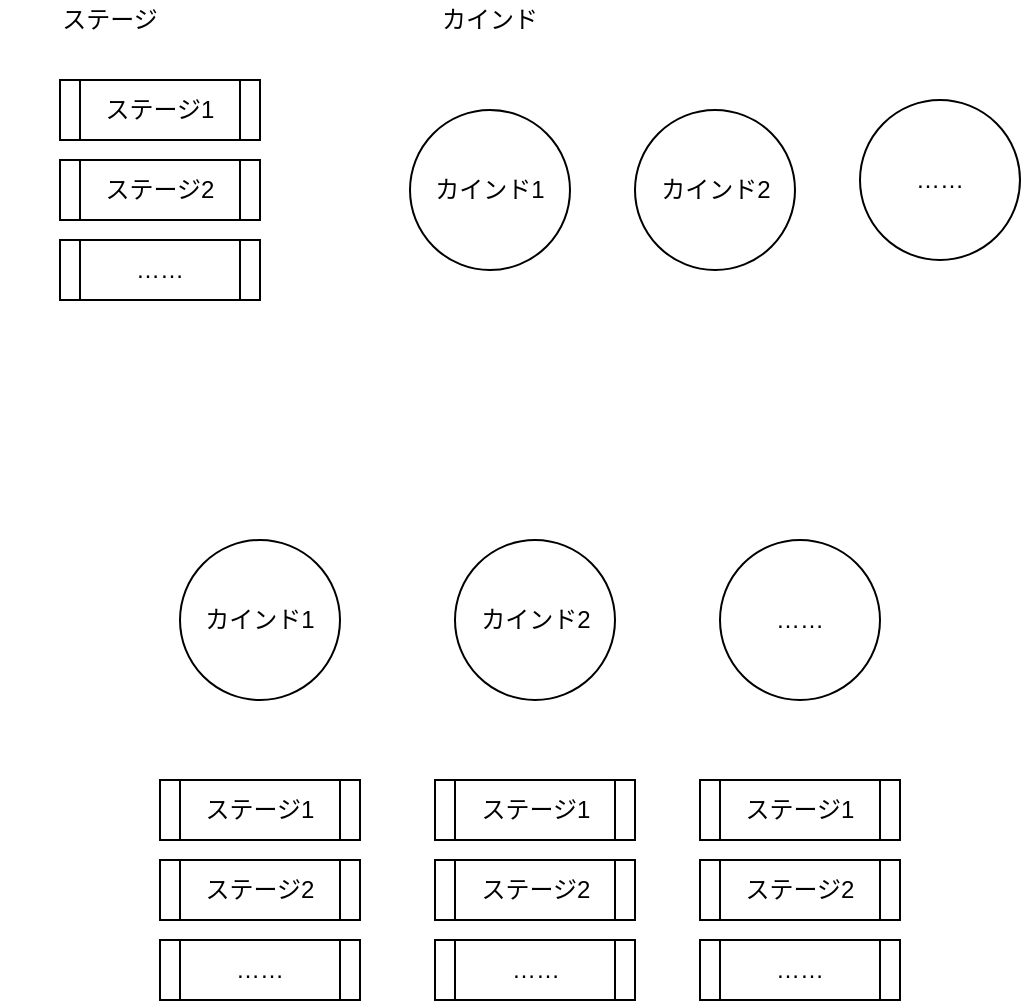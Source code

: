<mxfile pages="1" version="11.2.5" type="device"><diagram id="wWq3qrdDJ1bjG1FTIKyM" name="Page-1"><mxGraphModel dx="1086" dy="808" grid="1" gridSize="10" guides="1" tooltips="1" connect="1" arrows="1" fold="1" page="1" pageScale="1" pageWidth="827" pageHeight="1169" math="0" shadow="0"><root><mxCell id="0"/><mxCell id="1" parent="0"/><mxCell id="hKxNFwfVw3azLeHG8uVL-1" value="ステージ" style="text;html=1;strokeColor=none;fillColor=none;align=center;verticalAlign=middle;whiteSpace=wrap;rounded=0;" parent="1" vertex="1"><mxGeometry x="50" y="30" width="110" height="20" as="geometry"/></mxCell><mxCell id="hKxNFwfVw3azLeHG8uVL-2" value="ステージ1" style="shape=process;whiteSpace=wrap;html=1;backgroundOutline=1;" parent="1" vertex="1"><mxGeometry x="80" y="70" width="100" height="30" as="geometry"/></mxCell><mxCell id="hKxNFwfVw3azLeHG8uVL-3" value="ステージ2" style="shape=process;whiteSpace=wrap;html=1;backgroundOutline=1;" parent="1" vertex="1"><mxGeometry x="80" y="110" width="100" height="30" as="geometry"/></mxCell><mxCell id="hKxNFwfVw3azLeHG8uVL-4" value="……" style="shape=process;whiteSpace=wrap;html=1;backgroundOutline=1;" parent="1" vertex="1"><mxGeometry x="80" y="150" width="100" height="30" as="geometry"/></mxCell><mxCell id="hKxNFwfVw3azLeHG8uVL-5" value="カインド" style="text;html=1;strokeColor=none;fillColor=none;align=center;verticalAlign=middle;whiteSpace=wrap;rounded=0;" parent="1" vertex="1"><mxGeometry x="240" y="30" width="110" height="20" as="geometry"/></mxCell><mxCell id="hKxNFwfVw3azLeHG8uVL-6" value="カインド1" style="ellipse;whiteSpace=wrap;html=1;aspect=fixed;" parent="1" vertex="1"><mxGeometry x="255" y="85" width="80" height="80" as="geometry"/></mxCell><mxCell id="hKxNFwfVw3azLeHG8uVL-7" value="カインド2" style="ellipse;whiteSpace=wrap;html=1;aspect=fixed;" parent="1" vertex="1"><mxGeometry x="367.5" y="85" width="80" height="80" as="geometry"/></mxCell><mxCell id="hKxNFwfVw3azLeHG8uVL-8" value="……" style="ellipse;whiteSpace=wrap;html=1;aspect=fixed;" parent="1" vertex="1"><mxGeometry x="480" y="80" width="80" height="80" as="geometry"/></mxCell><mxCell id="H3znWfoUcAIw7L22zV_K-1" value="ステージ1" style="shape=process;whiteSpace=wrap;html=1;backgroundOutline=1;" vertex="1" parent="1"><mxGeometry x="130" y="420" width="100" height="30" as="geometry"/></mxCell><mxCell id="H3znWfoUcAIw7L22zV_K-2" value="ステージ2" style="shape=process;whiteSpace=wrap;html=1;backgroundOutline=1;" vertex="1" parent="1"><mxGeometry x="130" y="460" width="100" height="30" as="geometry"/></mxCell><mxCell id="H3znWfoUcAIw7L22zV_K-3" value="……" style="shape=process;whiteSpace=wrap;html=1;backgroundOutline=1;" vertex="1" parent="1"><mxGeometry x="130" y="500" width="100" height="30" as="geometry"/></mxCell><mxCell id="H3znWfoUcAIw7L22zV_K-4" value="カインド1" style="ellipse;whiteSpace=wrap;html=1;aspect=fixed;" vertex="1" parent="1"><mxGeometry x="140" y="300" width="80" height="80" as="geometry"/></mxCell><mxCell id="H3znWfoUcAIw7L22zV_K-5" value="カインド2" style="ellipse;whiteSpace=wrap;html=1;aspect=fixed;" vertex="1" parent="1"><mxGeometry x="277.5" y="300" width="80" height="80" as="geometry"/></mxCell><mxCell id="H3znWfoUcAIw7L22zV_K-6" value="……" style="ellipse;whiteSpace=wrap;html=1;aspect=fixed;" vertex="1" parent="1"><mxGeometry x="410" y="300" width="80" height="80" as="geometry"/></mxCell><mxCell id="H3znWfoUcAIw7L22zV_K-7" value="ステージ1" style="shape=process;whiteSpace=wrap;html=1;backgroundOutline=1;" vertex="1" parent="1"><mxGeometry x="267.5" y="420" width="100" height="30" as="geometry"/></mxCell><mxCell id="H3znWfoUcAIw7L22zV_K-8" value="ステージ2" style="shape=process;whiteSpace=wrap;html=1;backgroundOutline=1;" vertex="1" parent="1"><mxGeometry x="267.5" y="460" width="100" height="30" as="geometry"/></mxCell><mxCell id="H3znWfoUcAIw7L22zV_K-9" value="……" style="shape=process;whiteSpace=wrap;html=1;backgroundOutline=1;" vertex="1" parent="1"><mxGeometry x="267.5" y="500" width="100" height="30" as="geometry"/></mxCell><mxCell id="H3znWfoUcAIw7L22zV_K-10" value="ステージ1" style="shape=process;whiteSpace=wrap;html=1;backgroundOutline=1;" vertex="1" parent="1"><mxGeometry x="400" y="420" width="100" height="30" as="geometry"/></mxCell><mxCell id="H3znWfoUcAIw7L22zV_K-11" value="ステージ2" style="shape=process;whiteSpace=wrap;html=1;backgroundOutline=1;" vertex="1" parent="1"><mxGeometry x="400" y="460" width="100" height="30" as="geometry"/></mxCell><mxCell id="H3znWfoUcAIw7L22zV_K-12" value="……" style="shape=process;whiteSpace=wrap;html=1;backgroundOutline=1;" vertex="1" parent="1"><mxGeometry x="400" y="500" width="100" height="30" as="geometry"/></mxCell></root></mxGraphModel></diagram></mxfile>